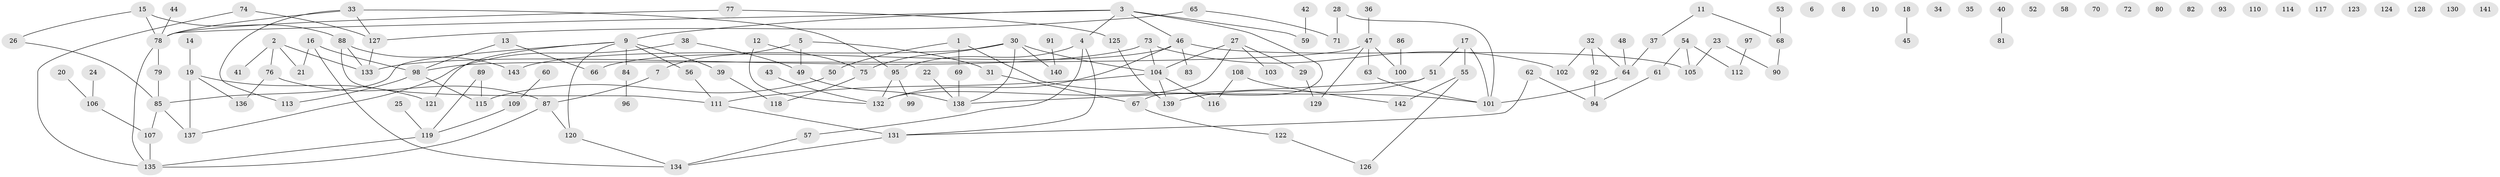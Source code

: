 // coarse degree distribution, {0: 0.28169014084507044, 1: 0.2112676056338028, 2: 0.2676056338028169, 4: 0.07042253521126761, 5: 0.08450704225352113, 10: 0.04225352112676056, 3: 0.04225352112676056}
// Generated by graph-tools (version 1.1) at 2025/42/03/04/25 21:42:40]
// undirected, 143 vertices, 160 edges
graph export_dot {
graph [start="1"]
  node [color=gray90,style=filled];
  1;
  2;
  3;
  4;
  5;
  6;
  7;
  8;
  9;
  10;
  11;
  12;
  13;
  14;
  15;
  16;
  17;
  18;
  19;
  20;
  21;
  22;
  23;
  24;
  25;
  26;
  27;
  28;
  29;
  30;
  31;
  32;
  33;
  34;
  35;
  36;
  37;
  38;
  39;
  40;
  41;
  42;
  43;
  44;
  45;
  46;
  47;
  48;
  49;
  50;
  51;
  52;
  53;
  54;
  55;
  56;
  57;
  58;
  59;
  60;
  61;
  62;
  63;
  64;
  65;
  66;
  67;
  68;
  69;
  70;
  71;
  72;
  73;
  74;
  75;
  76;
  77;
  78;
  79;
  80;
  81;
  82;
  83;
  84;
  85;
  86;
  87;
  88;
  89;
  90;
  91;
  92;
  93;
  94;
  95;
  96;
  97;
  98;
  99;
  100;
  101;
  102;
  103;
  104;
  105;
  106;
  107;
  108;
  109;
  110;
  111;
  112;
  113;
  114;
  115;
  116;
  117;
  118;
  119;
  120;
  121;
  122;
  123;
  124;
  125;
  126;
  127;
  128;
  129;
  130;
  131;
  132;
  133;
  134;
  135;
  136;
  137;
  138;
  139;
  140;
  141;
  142;
  143;
  1 -- 50;
  1 -- 69;
  1 -- 101;
  2 -- 21;
  2 -- 41;
  2 -- 76;
  2 -- 133;
  3 -- 4;
  3 -- 9;
  3 -- 46;
  3 -- 59;
  3 -- 67;
  3 -- 78;
  4 -- 57;
  4 -- 95;
  4 -- 131;
  5 -- 7;
  5 -- 31;
  5 -- 49;
  7 -- 87;
  9 -- 39;
  9 -- 56;
  9 -- 84;
  9 -- 85;
  9 -- 120;
  9 -- 121;
  11 -- 37;
  11 -- 68;
  12 -- 75;
  12 -- 132;
  13 -- 66;
  13 -- 98;
  14 -- 19;
  15 -- 26;
  15 -- 78;
  15 -- 88;
  16 -- 21;
  16 -- 98;
  16 -- 134;
  17 -- 51;
  17 -- 55;
  17 -- 101;
  18 -- 45;
  19 -- 121;
  19 -- 136;
  19 -- 137;
  20 -- 106;
  22 -- 138;
  23 -- 90;
  23 -- 105;
  24 -- 106;
  25 -- 119;
  26 -- 85;
  27 -- 29;
  27 -- 103;
  27 -- 104;
  27 -- 132;
  28 -- 71;
  28 -- 101;
  29 -- 129;
  30 -- 75;
  30 -- 104;
  30 -- 138;
  30 -- 140;
  30 -- 143;
  31 -- 67;
  32 -- 64;
  32 -- 92;
  32 -- 102;
  33 -- 78;
  33 -- 95;
  33 -- 113;
  33 -- 127;
  36 -- 47;
  37 -- 64;
  38 -- 49;
  38 -- 137;
  39 -- 118;
  40 -- 81;
  42 -- 59;
  43 -- 132;
  44 -- 78;
  46 -- 66;
  46 -- 83;
  46 -- 105;
  46 -- 132;
  47 -- 63;
  47 -- 98;
  47 -- 100;
  47 -- 129;
  48 -- 64;
  49 -- 138;
  50 -- 115;
  51 -- 138;
  51 -- 139;
  53 -- 68;
  54 -- 61;
  54 -- 105;
  54 -- 112;
  55 -- 126;
  55 -- 142;
  56 -- 111;
  57 -- 134;
  60 -- 109;
  61 -- 94;
  62 -- 94;
  62 -- 131;
  63 -- 101;
  64 -- 101;
  65 -- 71;
  65 -- 127;
  67 -- 122;
  68 -- 90;
  69 -- 138;
  73 -- 102;
  73 -- 104;
  73 -- 133;
  74 -- 127;
  74 -- 135;
  75 -- 118;
  76 -- 87;
  76 -- 136;
  77 -- 78;
  77 -- 125;
  78 -- 79;
  78 -- 135;
  79 -- 85;
  84 -- 96;
  85 -- 107;
  85 -- 137;
  86 -- 100;
  87 -- 120;
  87 -- 135;
  88 -- 111;
  88 -- 133;
  88 -- 143;
  89 -- 115;
  89 -- 119;
  91 -- 140;
  92 -- 94;
  95 -- 99;
  95 -- 132;
  97 -- 112;
  98 -- 113;
  98 -- 115;
  104 -- 111;
  104 -- 116;
  104 -- 139;
  106 -- 107;
  107 -- 135;
  108 -- 116;
  108 -- 142;
  109 -- 119;
  111 -- 131;
  119 -- 135;
  120 -- 134;
  122 -- 126;
  125 -- 139;
  127 -- 133;
  131 -- 134;
}

